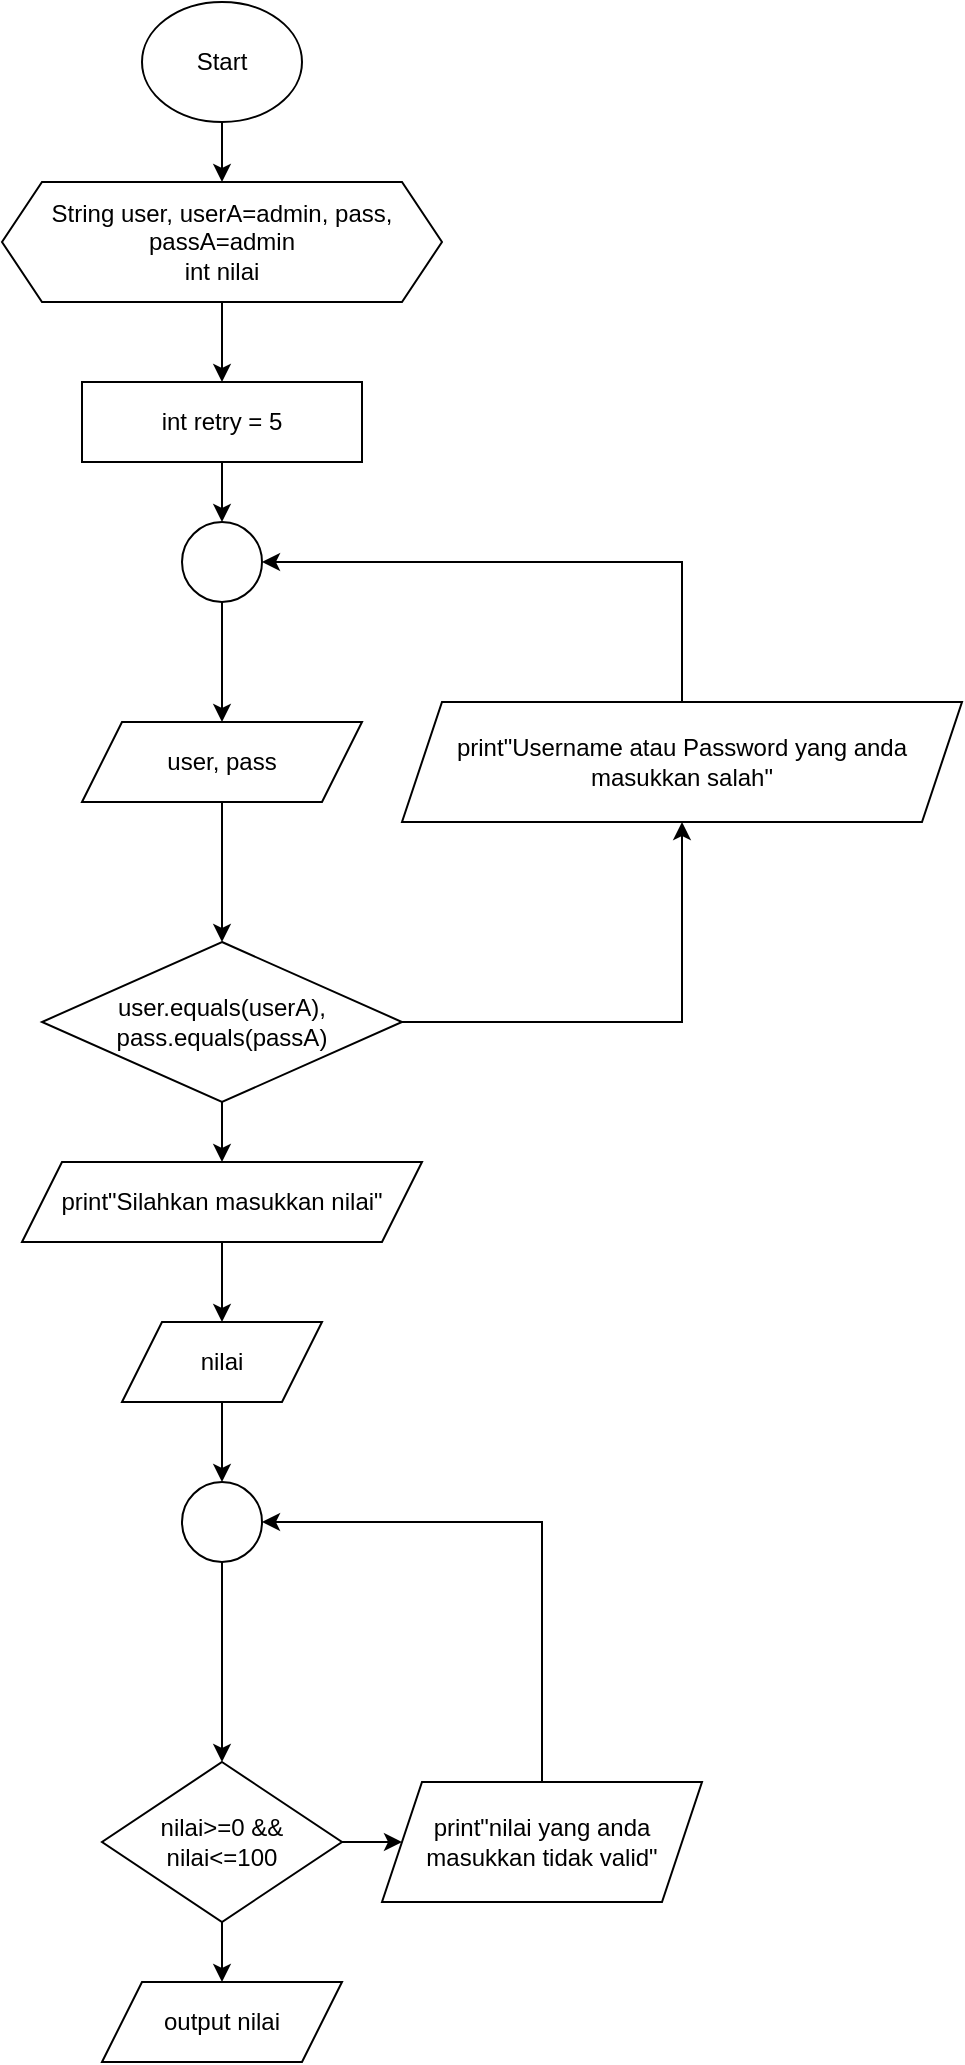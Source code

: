 <mxfile version="22.0.4" type="github">
  <diagram name="Page-1" id="nOC1KPf3LDb-AHaN5sYJ">
    <mxGraphModel dx="1050" dy="566" grid="1" gridSize="10" guides="1" tooltips="1" connect="1" arrows="1" fold="1" page="1" pageScale="1" pageWidth="850" pageHeight="1100" math="0" shadow="0">
      <root>
        <mxCell id="0" />
        <mxCell id="1" parent="0" />
        <mxCell id="tZppoNNmPaH_kGu1oLuZ-5" style="edgeStyle=orthogonalEdgeStyle;rounded=0;orthogonalLoop=1;jettySize=auto;html=1;" edge="1" parent="1" source="tZppoNNmPaH_kGu1oLuZ-1" target="tZppoNNmPaH_kGu1oLuZ-2">
          <mxGeometry relative="1" as="geometry" />
        </mxCell>
        <mxCell id="tZppoNNmPaH_kGu1oLuZ-1" value="Start" style="ellipse;whiteSpace=wrap;html=1;" vertex="1" parent="1">
          <mxGeometry x="80" y="40" width="80" height="60" as="geometry" />
        </mxCell>
        <mxCell id="tZppoNNmPaH_kGu1oLuZ-17" style="edgeStyle=orthogonalEdgeStyle;rounded=0;orthogonalLoop=1;jettySize=auto;html=1;" edge="1" parent="1" source="tZppoNNmPaH_kGu1oLuZ-2" target="tZppoNNmPaH_kGu1oLuZ-15">
          <mxGeometry relative="1" as="geometry" />
        </mxCell>
        <mxCell id="tZppoNNmPaH_kGu1oLuZ-2" value="String user, userA=admin, pass, passA=admin&lt;br&gt;int nilai" style="shape=hexagon;perimeter=hexagonPerimeter2;whiteSpace=wrap;html=1;fixedSize=1;" vertex="1" parent="1">
          <mxGeometry x="10" y="130" width="220" height="60" as="geometry" />
        </mxCell>
        <mxCell id="tZppoNNmPaH_kGu1oLuZ-8" style="edgeStyle=orthogonalEdgeStyle;rounded=0;orthogonalLoop=1;jettySize=auto;html=1;" edge="1" parent="1" source="tZppoNNmPaH_kGu1oLuZ-4" target="tZppoNNmPaH_kGu1oLuZ-7">
          <mxGeometry relative="1" as="geometry" />
        </mxCell>
        <mxCell id="tZppoNNmPaH_kGu1oLuZ-22" style="edgeStyle=orthogonalEdgeStyle;rounded=0;orthogonalLoop=1;jettySize=auto;html=1;exitX=1;exitY=0.5;exitDx=0;exitDy=0;" edge="1" parent="1" source="tZppoNNmPaH_kGu1oLuZ-7" target="tZppoNNmPaH_kGu1oLuZ-21">
          <mxGeometry relative="1" as="geometry">
            <mxPoint x="360" y="470" as="targetPoint" />
          </mxGeometry>
        </mxCell>
        <mxCell id="tZppoNNmPaH_kGu1oLuZ-25" style="edgeStyle=orthogonalEdgeStyle;rounded=0;orthogonalLoop=1;jettySize=auto;html=1;" edge="1" parent="1" source="tZppoNNmPaH_kGu1oLuZ-7" target="tZppoNNmPaH_kGu1oLuZ-24">
          <mxGeometry relative="1" as="geometry" />
        </mxCell>
        <mxCell id="tZppoNNmPaH_kGu1oLuZ-7" value="user.equals(userA),&lt;br&gt;pass.equals(passA)" style="rhombus;whiteSpace=wrap;html=1;" vertex="1" parent="1">
          <mxGeometry x="30" y="510" width="180" height="80" as="geometry" />
        </mxCell>
        <mxCell id="tZppoNNmPaH_kGu1oLuZ-13" value="" style="edgeStyle=orthogonalEdgeStyle;rounded=0;orthogonalLoop=1;jettySize=auto;html=1;exitX=0.5;exitY=1;exitDx=0;exitDy=0;" edge="1" parent="1" source="tZppoNNmPaH_kGu1oLuZ-15" target="tZppoNNmPaH_kGu1oLuZ-12">
          <mxGeometry relative="1" as="geometry">
            <mxPoint x="120" y="250" as="sourcePoint" />
            <mxPoint x="120" y="510" as="targetPoint" />
          </mxGeometry>
        </mxCell>
        <mxCell id="tZppoNNmPaH_kGu1oLuZ-19" style="edgeStyle=orthogonalEdgeStyle;rounded=0;orthogonalLoop=1;jettySize=auto;html=1;" edge="1" parent="1" source="tZppoNNmPaH_kGu1oLuZ-12" target="tZppoNNmPaH_kGu1oLuZ-4">
          <mxGeometry relative="1" as="geometry" />
        </mxCell>
        <mxCell id="tZppoNNmPaH_kGu1oLuZ-12" value="" style="ellipse;whiteSpace=wrap;html=1;aspect=fixed;" vertex="1" parent="1">
          <mxGeometry x="100" y="300" width="40" height="40" as="geometry" />
        </mxCell>
        <mxCell id="tZppoNNmPaH_kGu1oLuZ-15" value="int retry = 5" style="rounded=0;whiteSpace=wrap;html=1;" vertex="1" parent="1">
          <mxGeometry x="50" y="230" width="140" height="40" as="geometry" />
        </mxCell>
        <mxCell id="tZppoNNmPaH_kGu1oLuZ-4" value="user, pass" style="shape=parallelogram;perimeter=parallelogramPerimeter;whiteSpace=wrap;html=1;fixedSize=1;" vertex="1" parent="1">
          <mxGeometry x="50" y="400" width="140" height="40" as="geometry" />
        </mxCell>
        <mxCell id="tZppoNNmPaH_kGu1oLuZ-23" style="edgeStyle=orthogonalEdgeStyle;rounded=0;orthogonalLoop=1;jettySize=auto;html=1;" edge="1" parent="1" target="tZppoNNmPaH_kGu1oLuZ-12">
          <mxGeometry relative="1" as="geometry">
            <mxPoint x="350" y="390" as="sourcePoint" />
            <mxPoint x="130" y="320" as="targetPoint" />
            <Array as="points">
              <mxPoint x="350" y="320" />
            </Array>
          </mxGeometry>
        </mxCell>
        <mxCell id="tZppoNNmPaH_kGu1oLuZ-21" value="print&quot;Username atau Password yang anda masukkan salah&quot;" style="shape=parallelogram;perimeter=parallelogramPerimeter;whiteSpace=wrap;html=1;fixedSize=1;" vertex="1" parent="1">
          <mxGeometry x="210" y="390" width="280" height="60" as="geometry" />
        </mxCell>
        <mxCell id="tZppoNNmPaH_kGu1oLuZ-27" style="edgeStyle=orthogonalEdgeStyle;rounded=0;orthogonalLoop=1;jettySize=auto;html=1;" edge="1" parent="1" source="tZppoNNmPaH_kGu1oLuZ-24" target="tZppoNNmPaH_kGu1oLuZ-26">
          <mxGeometry relative="1" as="geometry" />
        </mxCell>
        <mxCell id="tZppoNNmPaH_kGu1oLuZ-24" value="print&quot;Silahkan masukkan nilai&quot;" style="shape=parallelogram;perimeter=parallelogramPerimeter;whiteSpace=wrap;html=1;fixedSize=1;" vertex="1" parent="1">
          <mxGeometry x="20" y="620" width="200" height="40" as="geometry" />
        </mxCell>
        <mxCell id="tZppoNNmPaH_kGu1oLuZ-29" style="edgeStyle=orthogonalEdgeStyle;rounded=0;orthogonalLoop=1;jettySize=auto;html=1;" edge="1" parent="1" source="tZppoNNmPaH_kGu1oLuZ-30" target="tZppoNNmPaH_kGu1oLuZ-28">
          <mxGeometry relative="1" as="geometry" />
        </mxCell>
        <mxCell id="tZppoNNmPaH_kGu1oLuZ-26" value="nilai" style="shape=parallelogram;perimeter=parallelogramPerimeter;whiteSpace=wrap;html=1;fixedSize=1;" vertex="1" parent="1">
          <mxGeometry x="70" y="700" width="100" height="40" as="geometry" />
        </mxCell>
        <mxCell id="tZppoNNmPaH_kGu1oLuZ-33" style="edgeStyle=orthogonalEdgeStyle;rounded=0;orthogonalLoop=1;jettySize=auto;html=1;" edge="1" parent="1" source="tZppoNNmPaH_kGu1oLuZ-28" target="tZppoNNmPaH_kGu1oLuZ-32">
          <mxGeometry relative="1" as="geometry" />
        </mxCell>
        <mxCell id="tZppoNNmPaH_kGu1oLuZ-36" style="edgeStyle=orthogonalEdgeStyle;rounded=0;orthogonalLoop=1;jettySize=auto;html=1;" edge="1" parent="1" source="tZppoNNmPaH_kGu1oLuZ-28" target="tZppoNNmPaH_kGu1oLuZ-35">
          <mxGeometry relative="1" as="geometry" />
        </mxCell>
        <mxCell id="tZppoNNmPaH_kGu1oLuZ-28" value="nilai&amp;gt;=0 &amp;amp;&amp;amp; nilai&amp;lt;=100" style="rhombus;whiteSpace=wrap;html=1;" vertex="1" parent="1">
          <mxGeometry x="60" y="920" width="120" height="80" as="geometry" />
        </mxCell>
        <mxCell id="tZppoNNmPaH_kGu1oLuZ-31" value="" style="edgeStyle=orthogonalEdgeStyle;rounded=0;orthogonalLoop=1;jettySize=auto;html=1;" edge="1" parent="1" source="tZppoNNmPaH_kGu1oLuZ-26" target="tZppoNNmPaH_kGu1oLuZ-30">
          <mxGeometry relative="1" as="geometry">
            <mxPoint x="120" y="740" as="sourcePoint" />
            <mxPoint x="120" y="900" as="targetPoint" />
          </mxGeometry>
        </mxCell>
        <mxCell id="tZppoNNmPaH_kGu1oLuZ-30" value="" style="ellipse;whiteSpace=wrap;html=1;aspect=fixed;" vertex="1" parent="1">
          <mxGeometry x="100" y="780" width="40" height="40" as="geometry" />
        </mxCell>
        <mxCell id="tZppoNNmPaH_kGu1oLuZ-34" style="edgeStyle=orthogonalEdgeStyle;rounded=0;orthogonalLoop=1;jettySize=auto;html=1;" edge="1" parent="1" source="tZppoNNmPaH_kGu1oLuZ-32" target="tZppoNNmPaH_kGu1oLuZ-30">
          <mxGeometry relative="1" as="geometry">
            <Array as="points">
              <mxPoint x="280" y="800" />
            </Array>
          </mxGeometry>
        </mxCell>
        <mxCell id="tZppoNNmPaH_kGu1oLuZ-32" value="print&quot;nilai yang anda masukkan tidak valid&quot;" style="shape=parallelogram;perimeter=parallelogramPerimeter;whiteSpace=wrap;html=1;fixedSize=1;" vertex="1" parent="1">
          <mxGeometry x="200" y="930" width="160" height="60" as="geometry" />
        </mxCell>
        <mxCell id="tZppoNNmPaH_kGu1oLuZ-35" value="output nilai" style="shape=parallelogram;perimeter=parallelogramPerimeter;whiteSpace=wrap;html=1;fixedSize=1;" vertex="1" parent="1">
          <mxGeometry x="60" y="1030" width="120" height="40" as="geometry" />
        </mxCell>
      </root>
    </mxGraphModel>
  </diagram>
</mxfile>
